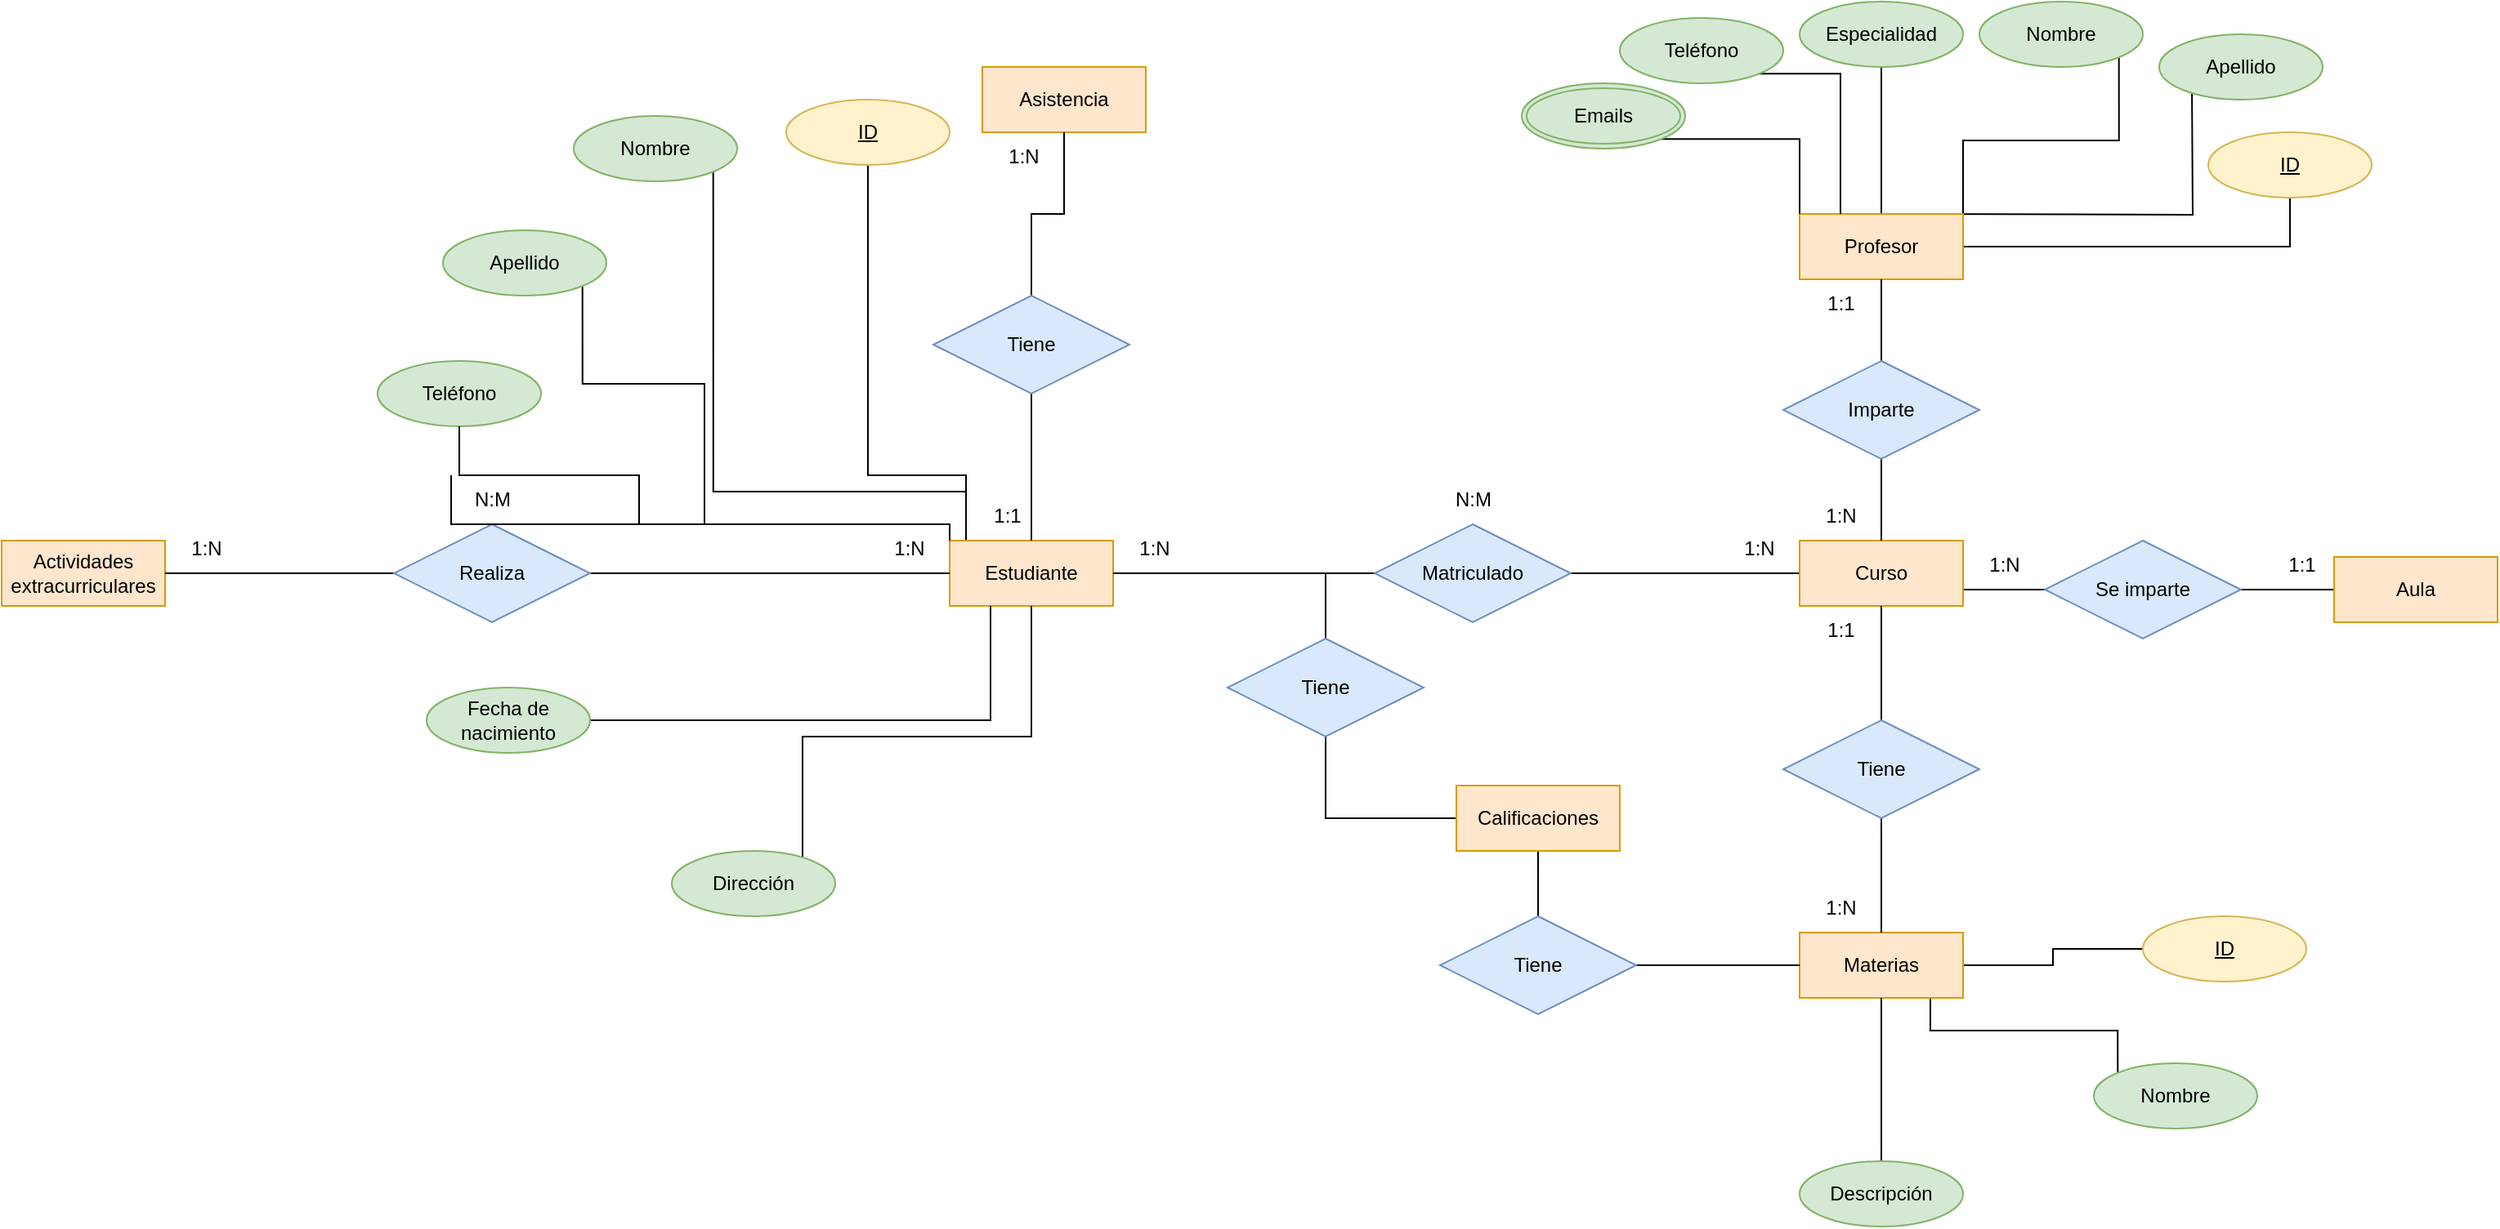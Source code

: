 <mxfile version="22.0.2" type="github">
  <diagram name="Page-1" id="o67EySk3LSE3K6hvLNPV">
    <mxGraphModel dx="2261" dy="795" grid="1" gridSize="10" guides="1" tooltips="1" connect="1" arrows="1" fold="1" page="1" pageScale="1" pageWidth="827" pageHeight="1169" math="0" shadow="0">
      <root>
        <mxCell id="0" />
        <mxCell id="1" parent="0" />
        <mxCell id="iaIAoVfE06Dp4TXyiZUW-13" style="edgeStyle=orthogonalEdgeStyle;rounded=0;orthogonalLoop=1;jettySize=auto;html=1;entryX=1;entryY=0.5;entryDx=0;entryDy=0;endArrow=none;endFill=0;" parent="1" source="iaIAoVfE06Dp4TXyiZUW-2" target="iaIAoVfE06Dp4TXyiZUW-11" edge="1">
          <mxGeometry relative="1" as="geometry" />
        </mxCell>
        <mxCell id="iaIAoVfE06Dp4TXyiZUW-41" style="edgeStyle=orthogonalEdgeStyle;rounded=0;orthogonalLoop=1;jettySize=auto;html=1;exitX=1;exitY=0.5;exitDx=0;exitDy=0;endArrow=none;endFill=0;" parent="1" source="Zy8SgtylAL3crHDaoGTW-3" target="iaIAoVfE06Dp4TXyiZUW-47" edge="1">
          <mxGeometry relative="1" as="geometry">
            <mxPoint x="720" y="430" as="targetPoint" />
            <Array as="points">
              <mxPoint x="600" y="400" />
            </Array>
          </mxGeometry>
        </mxCell>
        <mxCell id="iaIAoVfE06Dp4TXyiZUW-2" value="Curso" style="whiteSpace=wrap;html=1;align=center;fillColor=#ffe6cc;strokeColor=#d79b00;" parent="1" vertex="1">
          <mxGeometry x="500" y="370" width="100" height="40" as="geometry" />
        </mxCell>
        <mxCell id="iaIAoVfE06Dp4TXyiZUW-35" style="edgeStyle=orthogonalEdgeStyle;rounded=0;orthogonalLoop=1;jettySize=auto;html=1;entryX=0;entryY=0.5;entryDx=0;entryDy=0;endArrow=none;endFill=0;" parent="1" source="iaIAoVfE06Dp4TXyiZUW-3" target="iaIAoVfE06Dp4TXyiZUW-8" edge="1">
          <mxGeometry relative="1" as="geometry">
            <Array as="points">
              <mxPoint x="210" y="540" />
            </Array>
          </mxGeometry>
        </mxCell>
        <mxCell id="iaIAoVfE06Dp4TXyiZUW-48" style="edgeStyle=orthogonalEdgeStyle;rounded=0;orthogonalLoop=1;jettySize=auto;html=1;exitX=0.25;exitY=0;exitDx=0;exitDy=0;endArrow=none;endFill=0;" parent="1" source="iaIAoVfE06Dp4TXyiZUW-3" target="iaIAoVfE06Dp4TXyiZUW-49" edge="1">
          <mxGeometry relative="1" as="geometry">
            <mxPoint x="-110" y="210" as="targetPoint" />
            <Array as="points">
              <mxPoint x="-10" y="370" />
              <mxPoint x="-10" y="330" />
              <mxPoint x="-70" y="330" />
            </Array>
          </mxGeometry>
        </mxCell>
        <mxCell id="iaIAoVfE06Dp4TXyiZUW-55" style="edgeStyle=orthogonalEdgeStyle;rounded=0;orthogonalLoop=1;jettySize=auto;html=1;exitX=0.25;exitY=0;exitDx=0;exitDy=0;entryX=1;entryY=1;entryDx=0;entryDy=0;endArrow=none;endFill=0;" parent="1" source="iaIAoVfE06Dp4TXyiZUW-3" target="iaIAoVfE06Dp4TXyiZUW-50" edge="1">
          <mxGeometry relative="1" as="geometry">
            <Array as="points">
              <mxPoint x="-10" y="370" />
              <mxPoint x="-10" y="340" />
              <mxPoint x="-165" y="340" />
            </Array>
          </mxGeometry>
        </mxCell>
        <mxCell id="iaIAoVfE06Dp4TXyiZUW-3" value="Estudiante" style="whiteSpace=wrap;html=1;align=center;fillColor=#ffe6cc;strokeColor=#d79b00;" parent="1" vertex="1">
          <mxGeometry x="-20" y="370" width="100" height="40" as="geometry" />
        </mxCell>
        <mxCell id="iaIAoVfE06Dp4TXyiZUW-66" style="edgeStyle=orthogonalEdgeStyle;rounded=0;orthogonalLoop=1;jettySize=auto;html=1;entryX=0.5;entryY=1;entryDx=0;entryDy=0;endArrow=none;endFill=0;" parent="1" source="iaIAoVfE06Dp4TXyiZUW-4" target="iaIAoVfE06Dp4TXyiZUW-64" edge="1">
          <mxGeometry relative="1" as="geometry" />
        </mxCell>
        <mxCell id="iaIAoVfE06Dp4TXyiZUW-67" style="edgeStyle=orthogonalEdgeStyle;rounded=0;orthogonalLoop=1;jettySize=auto;html=1;exitX=1;exitY=0.25;exitDx=0;exitDy=0;entryX=0.5;entryY=1;entryDx=0;entryDy=0;endArrow=none;endFill=0;" parent="1" edge="1">
          <mxGeometry relative="1" as="geometry">
            <mxPoint x="570" y="170" as="sourcePoint" />
            <mxPoint x="740" y="90" as="targetPoint" />
          </mxGeometry>
        </mxCell>
        <mxCell id="iaIAoVfE06Dp4TXyiZUW-68" style="edgeStyle=orthogonalEdgeStyle;rounded=0;orthogonalLoop=1;jettySize=auto;html=1;exitX=1;exitY=0;exitDx=0;exitDy=0;entryX=1;entryY=1;entryDx=0;entryDy=0;endArrow=none;endFill=0;" parent="1" source="iaIAoVfE06Dp4TXyiZUW-4" target="iaIAoVfE06Dp4TXyiZUW-63" edge="1">
          <mxGeometry relative="1" as="geometry" />
        </mxCell>
        <mxCell id="iaIAoVfE06Dp4TXyiZUW-70" style="edgeStyle=orthogonalEdgeStyle;rounded=0;orthogonalLoop=1;jettySize=auto;html=1;exitX=0.5;exitY=0;exitDx=0;exitDy=0;entryX=0.5;entryY=1;entryDx=0;entryDy=0;endArrow=none;endFill=0;" parent="1" source="iaIAoVfE06Dp4TXyiZUW-4" target="iaIAoVfE06Dp4TXyiZUW-65" edge="1">
          <mxGeometry relative="1" as="geometry" />
        </mxCell>
        <mxCell id="iaIAoVfE06Dp4TXyiZUW-4" value="Profesor" style="whiteSpace=wrap;html=1;align=center;fillColor=#ffe6cc;strokeColor=#d79b00;" parent="1" vertex="1">
          <mxGeometry x="500" y="170" width="100" height="40" as="geometry" />
        </mxCell>
        <mxCell id="iaIAoVfE06Dp4TXyiZUW-5" value="Asistencia" style="whiteSpace=wrap;html=1;align=center;fillColor=#ffe6cc;strokeColor=#d79b00;" parent="1" vertex="1">
          <mxGeometry y="80" width="100" height="40" as="geometry" />
        </mxCell>
        <mxCell id="iaIAoVfE06Dp4TXyiZUW-6" value="Actividades extracurriculares" style="whiteSpace=wrap;html=1;align=center;fillColor=#ffe6cc;strokeColor=#d79b00;" parent="1" vertex="1">
          <mxGeometry x="-600" y="370" width="100" height="40" as="geometry" />
        </mxCell>
        <mxCell id="iaIAoVfE06Dp4TXyiZUW-75" style="edgeStyle=orthogonalEdgeStyle;rounded=0;orthogonalLoop=1;jettySize=auto;html=1;endArrow=none;endFill=0;" parent="1" source="iaIAoVfE06Dp4TXyiZUW-7" target="iaIAoVfE06Dp4TXyiZUW-76" edge="1">
          <mxGeometry relative="1" as="geometry">
            <mxPoint x="730" y="560" as="targetPoint" />
            <Array as="points" />
          </mxGeometry>
        </mxCell>
        <mxCell id="iaIAoVfE06Dp4TXyiZUW-79" style="edgeStyle=orthogonalEdgeStyle;rounded=0;orthogonalLoop=1;jettySize=auto;html=1;exitX=0.844;exitY=0.989;exitDx=0;exitDy=0;entryX=0;entryY=0;entryDx=0;entryDy=0;endArrow=none;endFill=0;exitPerimeter=0;" parent="1" source="iaIAoVfE06Dp4TXyiZUW-7" target="iaIAoVfE06Dp4TXyiZUW-77" edge="1">
          <mxGeometry relative="1" as="geometry">
            <Array as="points">
              <mxPoint x="580" y="650" />
              <mxPoint x="580" y="670" />
              <mxPoint x="695" y="670" />
            </Array>
          </mxGeometry>
        </mxCell>
        <mxCell id="iaIAoVfE06Dp4TXyiZUW-7" value="Materias" style="whiteSpace=wrap;html=1;align=center;fillColor=#ffe6cc;strokeColor=#d79b00;" parent="1" vertex="1">
          <mxGeometry x="500" y="610" width="100" height="40" as="geometry" />
        </mxCell>
        <mxCell id="iaIAoVfE06Dp4TXyiZUW-38" style="edgeStyle=orthogonalEdgeStyle;rounded=0;orthogonalLoop=1;jettySize=auto;html=1;entryX=0;entryY=0.5;entryDx=0;entryDy=0;endArrow=none;endFill=0;" parent="1" source="iaIAoVfE06Dp4TXyiZUW-8" target="iaIAoVfE06Dp4TXyiZUW-7" edge="1">
          <mxGeometry relative="1" as="geometry">
            <Array as="points">
              <mxPoint x="340" y="630" />
            </Array>
          </mxGeometry>
        </mxCell>
        <mxCell id="iaIAoVfE06Dp4TXyiZUW-8" value="Calificaciones" style="whiteSpace=wrap;html=1;align=center;fillColor=#ffe6cc;strokeColor=#d79b00;" parent="1" vertex="1">
          <mxGeometry x="290" y="520" width="100" height="40" as="geometry" />
        </mxCell>
        <mxCell id="iaIAoVfE06Dp4TXyiZUW-12" style="edgeStyle=orthogonalEdgeStyle;rounded=0;orthogonalLoop=1;jettySize=auto;html=1;entryX=1;entryY=0.5;entryDx=0;entryDy=0;endArrow=none;endFill=0;" parent="1" source="iaIAoVfE06Dp4TXyiZUW-11" target="iaIAoVfE06Dp4TXyiZUW-3" edge="1">
          <mxGeometry relative="1" as="geometry" />
        </mxCell>
        <mxCell id="iaIAoVfE06Dp4TXyiZUW-11" value="Matriculado" style="shape=rhombus;perimeter=rhombusPerimeter;whiteSpace=wrap;html=1;align=center;fillColor=#dae8fc;strokeColor=#6c8ebf;" parent="1" vertex="1">
          <mxGeometry x="240" y="360" width="120" height="60" as="geometry" />
        </mxCell>
        <mxCell id="iaIAoVfE06Dp4TXyiZUW-15" style="edgeStyle=orthogonalEdgeStyle;rounded=0;orthogonalLoop=1;jettySize=auto;html=1;entryX=0;entryY=0.5;entryDx=0;entryDy=0;endArrow=none;endFill=0;" parent="1" source="iaIAoVfE06Dp4TXyiZUW-14" target="iaIAoVfE06Dp4TXyiZUW-3" edge="1">
          <mxGeometry relative="1" as="geometry" />
        </mxCell>
        <mxCell id="iaIAoVfE06Dp4TXyiZUW-16" style="edgeStyle=orthogonalEdgeStyle;rounded=0;orthogonalLoop=1;jettySize=auto;html=1;exitX=0;exitY=0.5;exitDx=0;exitDy=0;entryX=1;entryY=0.5;entryDx=0;entryDy=0;endArrow=none;endFill=0;" parent="1" source="iaIAoVfE06Dp4TXyiZUW-14" target="iaIAoVfE06Dp4TXyiZUW-6" edge="1">
          <mxGeometry relative="1" as="geometry" />
        </mxCell>
        <mxCell id="iaIAoVfE06Dp4TXyiZUW-14" value="Realiza" style="shape=rhombus;perimeter=rhombusPerimeter;whiteSpace=wrap;html=1;align=center;fillColor=#dae8fc;strokeColor=#6c8ebf;" parent="1" vertex="1">
          <mxGeometry x="-360" y="360" width="120" height="60" as="geometry" />
        </mxCell>
        <mxCell id="iaIAoVfE06Dp4TXyiZUW-18" style="edgeStyle=orthogonalEdgeStyle;rounded=0;orthogonalLoop=1;jettySize=auto;html=1;entryX=0.5;entryY=1;entryDx=0;entryDy=0;endArrow=none;endFill=0;" parent="1" source="iaIAoVfE06Dp4TXyiZUW-17" target="iaIAoVfE06Dp4TXyiZUW-5" edge="1">
          <mxGeometry relative="1" as="geometry" />
        </mxCell>
        <mxCell id="iaIAoVfE06Dp4TXyiZUW-19" style="edgeStyle=orthogonalEdgeStyle;rounded=0;orthogonalLoop=1;jettySize=auto;html=1;exitX=0.5;exitY=1;exitDx=0;exitDy=0;endArrow=none;endFill=0;" parent="1" source="iaIAoVfE06Dp4TXyiZUW-17" target="iaIAoVfE06Dp4TXyiZUW-3" edge="1">
          <mxGeometry relative="1" as="geometry" />
        </mxCell>
        <mxCell id="iaIAoVfE06Dp4TXyiZUW-17" value="Tiene" style="shape=rhombus;perimeter=rhombusPerimeter;whiteSpace=wrap;html=1;align=center;fillColor=#dae8fc;strokeColor=#6c8ebf;" parent="1" vertex="1">
          <mxGeometry x="-30" y="220" width="120" height="60" as="geometry" />
        </mxCell>
        <mxCell id="iaIAoVfE06Dp4TXyiZUW-21" style="edgeStyle=orthogonalEdgeStyle;rounded=0;orthogonalLoop=1;jettySize=auto;html=1;entryX=0.5;entryY=1;entryDx=0;entryDy=0;endArrow=none;endFill=0;" parent="1" source="iaIAoVfE06Dp4TXyiZUW-20" target="iaIAoVfE06Dp4TXyiZUW-2" edge="1">
          <mxGeometry relative="1" as="geometry" />
        </mxCell>
        <mxCell id="iaIAoVfE06Dp4TXyiZUW-22" style="edgeStyle=orthogonalEdgeStyle;rounded=0;orthogonalLoop=1;jettySize=auto;html=1;entryX=0.5;entryY=0;entryDx=0;entryDy=0;endArrow=none;endFill=0;" parent="1" source="iaIAoVfE06Dp4TXyiZUW-20" target="iaIAoVfE06Dp4TXyiZUW-7" edge="1">
          <mxGeometry relative="1" as="geometry" />
        </mxCell>
        <mxCell id="iaIAoVfE06Dp4TXyiZUW-20" value="Tiene" style="shape=rhombus;perimeter=rhombusPerimeter;whiteSpace=wrap;html=1;align=center;fillColor=#dae8fc;strokeColor=#6c8ebf;" parent="1" vertex="1">
          <mxGeometry x="490" y="480" width="120" height="60" as="geometry" />
        </mxCell>
        <mxCell id="iaIAoVfE06Dp4TXyiZUW-24" style="edgeStyle=orthogonalEdgeStyle;rounded=0;orthogonalLoop=1;jettySize=auto;html=1;exitX=0.5;exitY=0;exitDx=0;exitDy=0;entryX=0.5;entryY=1;entryDx=0;entryDy=0;endArrow=none;endFill=0;" parent="1" source="iaIAoVfE06Dp4TXyiZUW-23" target="iaIAoVfE06Dp4TXyiZUW-4" edge="1">
          <mxGeometry relative="1" as="geometry" />
        </mxCell>
        <mxCell id="iaIAoVfE06Dp4TXyiZUW-25" value="" style="edgeStyle=orthogonalEdgeStyle;rounded=0;orthogonalLoop=1;jettySize=auto;html=1;endArrow=none;endFill=0;" parent="1" source="iaIAoVfE06Dp4TXyiZUW-23" target="iaIAoVfE06Dp4TXyiZUW-2" edge="1">
          <mxGeometry relative="1" as="geometry" />
        </mxCell>
        <mxCell id="iaIAoVfE06Dp4TXyiZUW-23" value="Imparte" style="shape=rhombus;perimeter=rhombusPerimeter;whiteSpace=wrap;html=1;align=center;fillColor=#dae8fc;strokeColor=#6c8ebf;" parent="1" vertex="1">
          <mxGeometry x="490" y="260" width="120" height="60" as="geometry" />
        </mxCell>
        <mxCell id="iaIAoVfE06Dp4TXyiZUW-36" value="Tiene" style="shape=rhombus;perimeter=rhombusPerimeter;whiteSpace=wrap;html=1;align=center;fillColor=#dae8fc;strokeColor=#6c8ebf;" parent="1" vertex="1">
          <mxGeometry x="150" y="430" width="120" height="60" as="geometry" />
        </mxCell>
        <mxCell id="iaIAoVfE06Dp4TXyiZUW-37" value="Tiene" style="shape=rhombus;perimeter=rhombusPerimeter;whiteSpace=wrap;html=1;align=center;fillColor=#dae8fc;strokeColor=#6c8ebf;" parent="1" vertex="1">
          <mxGeometry x="280" y="600" width="120" height="60" as="geometry" />
        </mxCell>
        <mxCell id="iaIAoVfE06Dp4TXyiZUW-47" value="Aula" style="whiteSpace=wrap;html=1;align=center;fillColor=#ffe6cc;strokeColor=#d79b00;" parent="1" vertex="1">
          <mxGeometry x="827" y="380" width="100" height="40" as="geometry" />
        </mxCell>
        <mxCell id="iaIAoVfE06Dp4TXyiZUW-49" value="ID" style="ellipse;whiteSpace=wrap;html=1;align=center;fontStyle=4;fillColor=#fff2cc;strokeColor=#d6b656;" parent="1" vertex="1">
          <mxGeometry x="-120" y="100" width="100" height="40" as="geometry" />
        </mxCell>
        <mxCell id="iaIAoVfE06Dp4TXyiZUW-50" value="Nombre" style="ellipse;whiteSpace=wrap;html=1;align=center;fillColor=#d5e8d4;strokeColor=#82b366;" parent="1" vertex="1">
          <mxGeometry x="-250" y="110" width="100" height="40" as="geometry" />
        </mxCell>
        <mxCell id="iaIAoVfE06Dp4TXyiZUW-56" style="edgeStyle=orthogonalEdgeStyle;rounded=0;orthogonalLoop=1;jettySize=auto;html=1;exitX=1;exitY=1;exitDx=0;exitDy=0;endArrow=none;endFill=0;" parent="1" source="iaIAoVfE06Dp4TXyiZUW-51" edge="1">
          <mxGeometry relative="1" as="geometry">
            <Array as="points">
              <mxPoint x="-245" y="274" />
              <mxPoint x="-170" y="274" />
              <mxPoint x="-170" y="360" />
              <mxPoint x="-20" y="360" />
            </Array>
            <mxPoint x="-20" y="370" as="targetPoint" />
          </mxGeometry>
        </mxCell>
        <mxCell id="iaIAoVfE06Dp4TXyiZUW-51" value="Apellido" style="ellipse;whiteSpace=wrap;html=1;align=center;fillColor=#d5e8d4;strokeColor=#82b366;" parent="1" vertex="1">
          <mxGeometry x="-330" y="180" width="100" height="40" as="geometry" />
        </mxCell>
        <mxCell id="iaIAoVfE06Dp4TXyiZUW-57" style="edgeStyle=orthogonalEdgeStyle;rounded=0;orthogonalLoop=1;jettySize=auto;html=1;endArrow=none;endFill=0;entryX=0;entryY=0;entryDx=0;entryDy=0;" parent="1" source="D8eDu6SlqsCw2s4CWz6H-8" edge="1" target="iaIAoVfE06Dp4TXyiZUW-3">
          <mxGeometry relative="1" as="geometry">
            <mxPoint x="-20" y="380" as="targetPoint" />
            <Array as="points">
              <mxPoint x="-20" y="360" />
            </Array>
          </mxGeometry>
        </mxCell>
        <mxCell id="iaIAoVfE06Dp4TXyiZUW-52" value="Teléfono" style="ellipse;whiteSpace=wrap;html=1;align=center;fillColor=#d5e8d4;strokeColor=#82b366;" parent="1" vertex="1">
          <mxGeometry x="-370" y="260" width="100" height="40" as="geometry" />
        </mxCell>
        <mxCell id="iaIAoVfE06Dp4TXyiZUW-59" style="edgeStyle=orthogonalEdgeStyle;rounded=0;orthogonalLoop=1;jettySize=auto;html=1;exitX=1;exitY=0;exitDx=0;exitDy=0;entryX=0.5;entryY=1;entryDx=0;entryDy=0;endArrow=none;endFill=0;" parent="1" source="iaIAoVfE06Dp4TXyiZUW-53" target="iaIAoVfE06Dp4TXyiZUW-3" edge="1">
          <mxGeometry relative="1" as="geometry">
            <Array as="points">
              <mxPoint x="-110" y="566" />
              <mxPoint x="-110" y="490" />
              <mxPoint x="30" y="490" />
            </Array>
          </mxGeometry>
        </mxCell>
        <mxCell id="iaIAoVfE06Dp4TXyiZUW-53" value="Dirección" style="ellipse;whiteSpace=wrap;html=1;align=center;fillColor=#d5e8d4;strokeColor=#82b366;" parent="1" vertex="1">
          <mxGeometry x="-190" y="560" width="100" height="40" as="geometry" />
        </mxCell>
        <mxCell id="iaIAoVfE06Dp4TXyiZUW-58" style="edgeStyle=orthogonalEdgeStyle;rounded=0;orthogonalLoop=1;jettySize=auto;html=1;entryX=0.25;entryY=1;entryDx=0;entryDy=0;endArrow=none;endFill=0;" parent="1" source="iaIAoVfE06Dp4TXyiZUW-54" target="iaIAoVfE06Dp4TXyiZUW-3" edge="1">
          <mxGeometry relative="1" as="geometry" />
        </mxCell>
        <mxCell id="iaIAoVfE06Dp4TXyiZUW-54" value="Fecha de nacimiento" style="ellipse;whiteSpace=wrap;html=1;align=center;fillColor=#d5e8d4;strokeColor=#82b366;" parent="1" vertex="1">
          <mxGeometry x="-340" y="460" width="100" height="40" as="geometry" />
        </mxCell>
        <mxCell id="iaIAoVfE06Dp4TXyiZUW-61" value="Apellido" style="ellipse;whiteSpace=wrap;html=1;align=center;fillColor=#d5e8d4;strokeColor=#82b366;" parent="1" vertex="1">
          <mxGeometry x="720" y="60" width="100" height="40" as="geometry" />
        </mxCell>
        <mxCell id="iaIAoVfE06Dp4TXyiZUW-71" style="edgeStyle=orthogonalEdgeStyle;rounded=0;orthogonalLoop=1;jettySize=auto;html=1;exitX=1;exitY=1;exitDx=0;exitDy=0;entryX=0.25;entryY=0;entryDx=0;entryDy=0;endArrow=none;endFill=0;" parent="1" source="iaIAoVfE06Dp4TXyiZUW-62" target="iaIAoVfE06Dp4TXyiZUW-4" edge="1">
          <mxGeometry relative="1" as="geometry" />
        </mxCell>
        <mxCell id="iaIAoVfE06Dp4TXyiZUW-62" value="Teléfono" style="ellipse;whiteSpace=wrap;html=1;align=center;fillColor=#d5e8d4;strokeColor=#82b366;" parent="1" vertex="1">
          <mxGeometry x="390" y="50" width="100" height="40" as="geometry" />
        </mxCell>
        <mxCell id="iaIAoVfE06Dp4TXyiZUW-63" value="Nombre" style="ellipse;whiteSpace=wrap;html=1;align=center;fillColor=#d5e8d4;strokeColor=#82b366;" parent="1" vertex="1">
          <mxGeometry x="610" y="40" width="100" height="40" as="geometry" />
        </mxCell>
        <mxCell id="iaIAoVfE06Dp4TXyiZUW-64" value="ID" style="whiteSpace=wrap;html=1;align=center;fillColor=#fff2cc;strokeColor=#d6b656;shape=ellipse;perimeter=ellipsePerimeter;fontStyle=4;" parent="1" vertex="1">
          <mxGeometry x="750" y="120" width="100" height="40" as="geometry" />
        </mxCell>
        <mxCell id="iaIAoVfE06Dp4TXyiZUW-65" value="Especialidad" style="ellipse;whiteSpace=wrap;html=1;align=center;fillColor=#d5e8d4;strokeColor=#82b366;" parent="1" vertex="1">
          <mxGeometry x="500" y="40" width="100" height="40" as="geometry" />
        </mxCell>
        <mxCell id="iaIAoVfE06Dp4TXyiZUW-73" style="edgeStyle=orthogonalEdgeStyle;rounded=0;orthogonalLoop=1;jettySize=auto;html=1;exitX=1;exitY=1;exitDx=0;exitDy=0;entryX=0;entryY=0;entryDx=0;entryDy=0;endArrow=none;endFill=0;" parent="1" source="iaIAoVfE06Dp4TXyiZUW-72" target="iaIAoVfE06Dp4TXyiZUW-4" edge="1">
          <mxGeometry relative="1" as="geometry" />
        </mxCell>
        <mxCell id="iaIAoVfE06Dp4TXyiZUW-72" value="Emails" style="whiteSpace=wrap;html=1;align=center;fillColor=#d5e8d4;strokeColor=#82b366;shape=doubleEllipse;perimeter=ellipsePerimeter;margin=3;" parent="1" vertex="1">
          <mxGeometry x="330" y="90" width="100" height="40" as="geometry" />
        </mxCell>
        <mxCell id="iaIAoVfE06Dp4TXyiZUW-76" value="ID" style="ellipse;whiteSpace=wrap;html=1;align=center;fontStyle=4;fillColor=#fff2cc;strokeColor=#d6b656;" parent="1" vertex="1">
          <mxGeometry x="710" y="600" width="100" height="40" as="geometry" />
        </mxCell>
        <mxCell id="iaIAoVfE06Dp4TXyiZUW-77" value="Nombre" style="ellipse;whiteSpace=wrap;html=1;align=center;fillColor=#d5e8d4;strokeColor=#82b366;" parent="1" vertex="1">
          <mxGeometry x="680" y="690" width="100" height="40" as="geometry" />
        </mxCell>
        <mxCell id="iaIAoVfE06Dp4TXyiZUW-81" style="edgeStyle=orthogonalEdgeStyle;rounded=0;orthogonalLoop=1;jettySize=auto;html=1;exitX=0.5;exitY=0;exitDx=0;exitDy=0;entryX=0.5;entryY=1;entryDx=0;entryDy=0;endArrow=none;endFill=0;" parent="1" source="iaIAoVfE06Dp4TXyiZUW-78" target="iaIAoVfE06Dp4TXyiZUW-7" edge="1">
          <mxGeometry relative="1" as="geometry" />
        </mxCell>
        <mxCell id="iaIAoVfE06Dp4TXyiZUW-78" value="Descripción" style="ellipse;whiteSpace=wrap;html=1;align=center;fillColor=#d5e8d4;strokeColor=#82b366;" parent="1" vertex="1">
          <mxGeometry x="500" y="750" width="100" height="40" as="geometry" />
        </mxCell>
        <mxCell id="Zy8SgtylAL3crHDaoGTW-3" value="Se imparte" style="shape=rhombus;perimeter=rhombusPerimeter;whiteSpace=wrap;html=1;align=center;fillColor=#dae8fc;strokeColor=#6c8ebf;" parent="1" vertex="1">
          <mxGeometry x="650" y="370" width="120" height="60" as="geometry" />
        </mxCell>
        <mxCell id="Zy8SgtylAL3crHDaoGTW-6" value="1:1" style="text;html=1;align=center;verticalAlign=middle;resizable=0;points=[];autosize=1;strokeColor=none;fillColor=none;" parent="1" vertex="1">
          <mxGeometry x="787" y="370" width="40" height="30" as="geometry" />
        </mxCell>
        <mxCell id="Zy8SgtylAL3crHDaoGTW-7" value="1:N" style="text;html=1;align=center;verticalAlign=middle;resizable=0;points=[];autosize=1;strokeColor=none;fillColor=none;" parent="1" vertex="1">
          <mxGeometry x="605" y="370" width="40" height="30" as="geometry" />
        </mxCell>
        <mxCell id="Zy8SgtylAL3crHDaoGTW-8" value="1:N" style="text;html=1;align=center;verticalAlign=middle;resizable=0;points=[];autosize=1;strokeColor=none;fillColor=none;" parent="1" vertex="1">
          <mxGeometry x="455" y="360" width="40" height="30" as="geometry" />
        </mxCell>
        <mxCell id="Zy8SgtylAL3crHDaoGTW-9" value="1:N" style="text;html=1;align=center;verticalAlign=middle;resizable=0;points=[];autosize=1;strokeColor=none;fillColor=none;" parent="1" vertex="1">
          <mxGeometry x="85" y="360" width="40" height="30" as="geometry" />
        </mxCell>
        <mxCell id="Zy8SgtylAL3crHDaoGTW-10" value="N:M" style="text;html=1;align=center;verticalAlign=middle;resizable=0;points=[];autosize=1;strokeColor=none;fillColor=none;" parent="1" vertex="1">
          <mxGeometry x="275" y="330" width="50" height="30" as="geometry" />
        </mxCell>
        <mxCell id="D8eDu6SlqsCw2s4CWz6H-1" value="1:N" style="text;html=1;align=center;verticalAlign=middle;resizable=0;points=[];autosize=1;strokeColor=none;fillColor=none;" vertex="1" parent="1">
          <mxGeometry x="505" y="340" width="40" height="30" as="geometry" />
        </mxCell>
        <mxCell id="D8eDu6SlqsCw2s4CWz6H-2" value="1:1" style="text;html=1;align=center;verticalAlign=middle;resizable=0;points=[];autosize=1;strokeColor=none;fillColor=none;" vertex="1" parent="1">
          <mxGeometry x="505" y="210" width="40" height="30" as="geometry" />
        </mxCell>
        <mxCell id="D8eDu6SlqsCw2s4CWz6H-3" value="1:N" style="text;html=1;align=center;verticalAlign=middle;resizable=0;points=[];autosize=1;strokeColor=none;fillColor=none;" vertex="1" parent="1">
          <mxGeometry x="505" y="580" width="40" height="30" as="geometry" />
        </mxCell>
        <mxCell id="D8eDu6SlqsCw2s4CWz6H-4" value="1:1" style="text;html=1;align=center;verticalAlign=middle;resizable=0;points=[];autosize=1;strokeColor=none;fillColor=none;" vertex="1" parent="1">
          <mxGeometry x="505" y="410" width="40" height="30" as="geometry" />
        </mxCell>
        <mxCell id="D8eDu6SlqsCw2s4CWz6H-6" value="1:N" style="text;html=1;align=center;verticalAlign=middle;resizable=0;points=[];autosize=1;strokeColor=none;fillColor=none;" vertex="1" parent="1">
          <mxGeometry x="-65" y="360" width="40" height="30" as="geometry" />
        </mxCell>
        <mxCell id="D8eDu6SlqsCw2s4CWz6H-7" value="1:N" style="text;html=1;align=center;verticalAlign=middle;resizable=0;points=[];autosize=1;strokeColor=none;fillColor=none;" vertex="1" parent="1">
          <mxGeometry x="-495" y="360" width="40" height="30" as="geometry" />
        </mxCell>
        <mxCell id="D8eDu6SlqsCw2s4CWz6H-9" value="" style="edgeStyle=orthogonalEdgeStyle;rounded=0;orthogonalLoop=1;jettySize=auto;html=1;endArrow=none;endFill=0;entryX=0;entryY=0;entryDx=0;entryDy=0;" edge="1" parent="1" source="iaIAoVfE06Dp4TXyiZUW-52" target="D8eDu6SlqsCw2s4CWz6H-8">
          <mxGeometry relative="1" as="geometry">
            <mxPoint x="-20" y="370" as="targetPoint" />
            <Array as="points">
              <mxPoint x="-320" y="330" />
              <mxPoint x="-210" y="330" />
              <mxPoint x="-210" y="360" />
            </Array>
            <mxPoint x="-320" y="300" as="sourcePoint" />
          </mxGeometry>
        </mxCell>
        <mxCell id="D8eDu6SlqsCw2s4CWz6H-8" value="N:M" style="text;html=1;align=center;verticalAlign=middle;resizable=0;points=[];autosize=1;strokeColor=none;fillColor=none;" vertex="1" parent="1">
          <mxGeometry x="-325" y="330" width="50" height="30" as="geometry" />
        </mxCell>
        <mxCell id="D8eDu6SlqsCw2s4CWz6H-10" value="1:N" style="text;html=1;align=center;verticalAlign=middle;resizable=0;points=[];autosize=1;strokeColor=none;fillColor=none;" vertex="1" parent="1">
          <mxGeometry x="5" y="120" width="40" height="30" as="geometry" />
        </mxCell>
        <mxCell id="D8eDu6SlqsCw2s4CWz6H-11" value="1:1" style="text;html=1;align=center;verticalAlign=middle;resizable=0;points=[];autosize=1;strokeColor=none;fillColor=none;" vertex="1" parent="1">
          <mxGeometry x="-5" y="340" width="40" height="30" as="geometry" />
        </mxCell>
      </root>
    </mxGraphModel>
  </diagram>
</mxfile>
